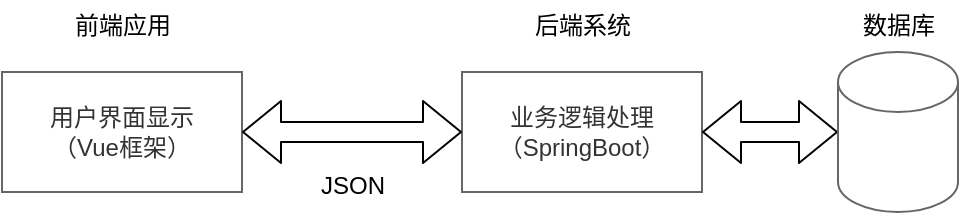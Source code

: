 <mxfile scale="20" border="20">
    <diagram id="CX3G9Xh7dB3GCvSDx5av" name="第 1 页">
        <mxGraphModel dx="532" dy="314" grid="0" gridSize="10" guides="1" tooltips="1" connect="1" arrows="1" fold="1" page="1" pageScale="1" pageWidth="1169" pageHeight="827" background="#ffffff" math="0" shadow="0">
            <root>
                <mxCell id="0"/>
                <mxCell id="1" parent="0"/>
                <mxCell id="2" value="用户界面显示&lt;br&gt;（Vue框架）" style="rounded=0;whiteSpace=wrap;html=1;fillColor=#FFFFFF;strokeColor=#666666;fontColor=#333333;" parent="1" vertex="1">
                    <mxGeometry x="31" y="137" width="120" height="60" as="geometry"/>
                </mxCell>
                <mxCell id="3" value="业务逻辑处理&lt;br&gt;（SpringBoot）" style="rounded=0;whiteSpace=wrap;html=1;fillColor=#FFFFFF;fontColor=#333333;strokeColor=#666666;" parent="1" vertex="1">
                    <mxGeometry x="261" y="137" width="120" height="60" as="geometry"/>
                </mxCell>
                <mxCell id="4" value="前端应用" style="text;html=1;align=center;verticalAlign=middle;resizable=0;points=[];autosize=1;strokeColor=none;fillColor=none;fontColor=#000000;" parent="1" vertex="1">
                    <mxGeometry x="58" y="101" width="66" height="26" as="geometry"/>
                </mxCell>
                <mxCell id="5" value="后端系统" style="text;html=1;align=center;verticalAlign=middle;resizable=0;points=[];autosize=1;strokeColor=none;fillColor=none;fontColor=#000000;" parent="1" vertex="1">
                    <mxGeometry x="288" y="101" width="66" height="26" as="geometry"/>
                </mxCell>
                <mxCell id="8" value="JSON" style="text;html=1;align=center;verticalAlign=middle;resizable=0;points=[];autosize=1;strokeColor=none;fillColor=none;fontColor=#000000;" parent="1" vertex="1">
                    <mxGeometry x="181" y="181" width="50" height="26" as="geometry"/>
                </mxCell>
                <mxCell id="15" value="" style="shape=flexArrow;endArrow=classic;startArrow=classic;html=1;entryX=0;entryY=0.5;entryDx=0;entryDy=0;exitX=1;exitY=0.5;exitDx=0;exitDy=0;fontColor=#000000;strokeColor=#000000;" parent="1" source="2" target="3" edge="1">
                    <mxGeometry width="100" height="100" relative="1" as="geometry">
                        <mxPoint x="161" y="222" as="sourcePoint"/>
                        <mxPoint x="261" y="122" as="targetPoint"/>
                    </mxGeometry>
                </mxCell>
                <mxCell id="18" value="" style="shape=flexArrow;endArrow=classic;startArrow=classic;html=1;exitX=1;exitY=0.5;exitDx=0;exitDy=0;fontColor=#000000;strokeColor=#000000;entryX=0;entryY=0.5;entryDx=0;entryDy=0;entryPerimeter=0;" parent="1" source="3" target="19" edge="1">
                    <mxGeometry width="100" height="100" relative="1" as="geometry">
                        <mxPoint x="381" y="169" as="sourcePoint"/>
                        <mxPoint x="448" y="167" as="targetPoint"/>
                    </mxGeometry>
                </mxCell>
                <mxCell id="19" value="" style="shape=cylinder3;whiteSpace=wrap;html=1;boundedLbl=1;backgroundOutline=1;size=15;fillColor=#FFFFFF;fontColor=#333333;strokeColor=#666666;" parent="1" vertex="1">
                    <mxGeometry x="449" y="127" width="60" height="80" as="geometry"/>
                </mxCell>
                <mxCell id="20" value="数据库" style="text;html=1;align=center;verticalAlign=middle;resizable=0;points=[];autosize=1;strokeColor=none;fillColor=none;fontColor=#000000;" parent="1" vertex="1">
                    <mxGeometry x="452" y="101" width="54" height="26" as="geometry"/>
                </mxCell>
            </root>
        </mxGraphModel>
    </diagram>
</mxfile>